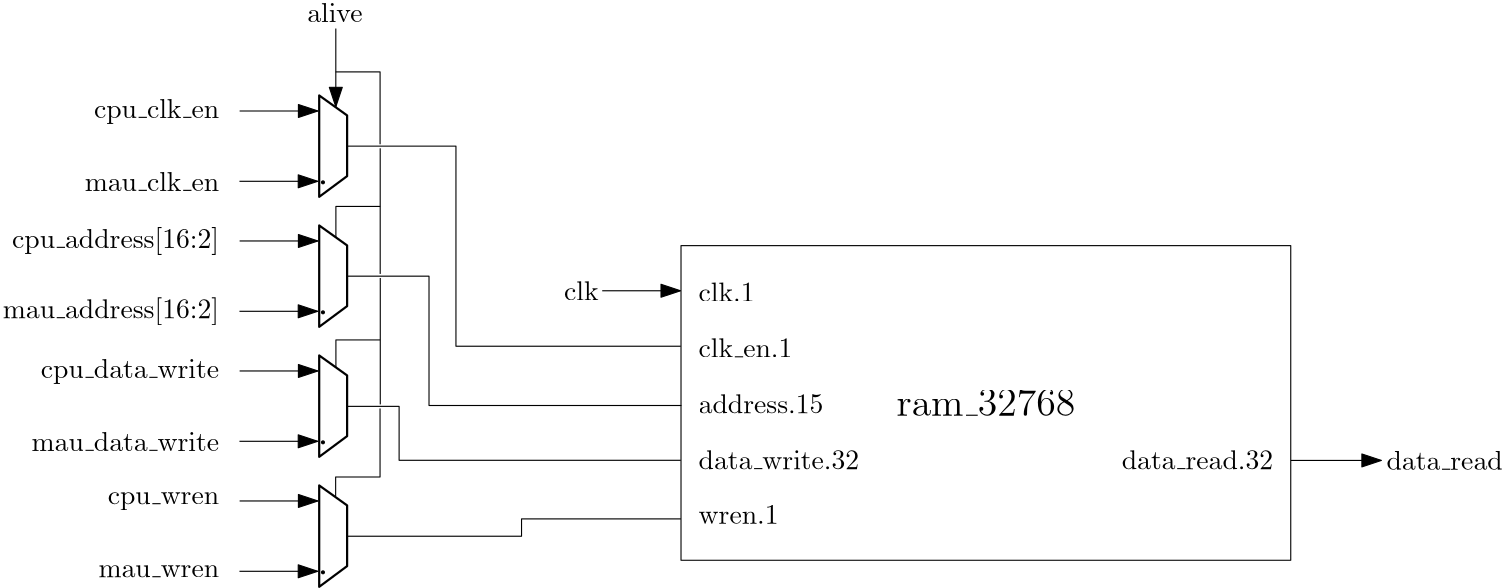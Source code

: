 <?xml version="1.0"?>
<!DOCTYPE ipe SYSTEM "ipe.dtd">
<ipe version="70218" creator="Ipe 7.2.23">
<info created="D:20210504004347" modified="D:20210504004408"/>
<ipestyle name="basic">
<symbol name="arrow/arc(spx)">
<path stroke="sym-stroke" fill="sym-stroke" pen="sym-pen">
0 0 m
-1 0.333 l
-1 -0.333 l
h
</path>
</symbol>
<symbol name="arrow/farc(spx)">
<path stroke="sym-stroke" fill="white" pen="sym-pen">
0 0 m
-1 0.333 l
-1 -0.333 l
h
</path>
</symbol>
<symbol name="arrow/ptarc(spx)">
<path stroke="sym-stroke" fill="sym-stroke" pen="sym-pen">
0 0 m
-1 0.333 l
-0.8 0 l
-1 -0.333 l
h
</path>
</symbol>
<symbol name="arrow/fptarc(spx)">
<path stroke="sym-stroke" fill="white" pen="sym-pen">
0 0 m
-1 0.333 l
-0.8 0 l
-1 -0.333 l
h
</path>
</symbol>
<symbol name="mark/circle(sx)" transformations="translations">
<path fill="sym-stroke">
0.6 0 0 0.6 0 0 e
0.4 0 0 0.4 0 0 e
</path>
</symbol>
<symbol name="mark/disk(sx)" transformations="translations">
<path fill="sym-stroke">
0.6 0 0 0.6 0 0 e
</path>
</symbol>
<symbol name="mark/fdisk(sfx)" transformations="translations">
<group>
<path fill="sym-fill">
0.5 0 0 0.5 0 0 e
</path>
<path fill="sym-stroke" fillrule="eofill">
0.6 0 0 0.6 0 0 e
0.4 0 0 0.4 0 0 e
</path>
</group>
</symbol>
<symbol name="mark/box(sx)" transformations="translations">
<path fill="sym-stroke" fillrule="eofill">
-0.6 -0.6 m
0.6 -0.6 l
0.6 0.6 l
-0.6 0.6 l
h
-0.4 -0.4 m
0.4 -0.4 l
0.4 0.4 l
-0.4 0.4 l
h
</path>
</symbol>
<symbol name="mark/square(sx)" transformations="translations">
<path fill="sym-stroke">
-0.6 -0.6 m
0.6 -0.6 l
0.6 0.6 l
-0.6 0.6 l
h
</path>
</symbol>
<symbol name="mark/fsquare(sfx)" transformations="translations">
<group>
<path fill="sym-fill">
-0.5 -0.5 m
0.5 -0.5 l
0.5 0.5 l
-0.5 0.5 l
h
</path>
<path fill="sym-stroke" fillrule="eofill">
-0.6 -0.6 m
0.6 -0.6 l
0.6 0.6 l
-0.6 0.6 l
h
-0.4 -0.4 m
0.4 -0.4 l
0.4 0.4 l
-0.4 0.4 l
h
</path>
</group>
</symbol>
<symbol name="mark/cross(sx)" transformations="translations">
<group>
<path fill="sym-stroke">
-0.43 -0.57 m
0.57 0.43 l
0.43 0.57 l
-0.57 -0.43 l
h
</path>
<path fill="sym-stroke">
-0.43 0.57 m
0.57 -0.43 l
0.43 -0.57 l
-0.57 0.43 l
h
</path>
</group>
</symbol>
<symbol name="arrow/fnormal(spx)">
<path stroke="sym-stroke" fill="white" pen="sym-pen">
0 0 m
-1 0.333 l
-1 -0.333 l
h
</path>
</symbol>
<symbol name="arrow/pointed(spx)">
<path stroke="sym-stroke" fill="sym-stroke" pen="sym-pen">
0 0 m
-1 0.333 l
-0.8 0 l
-1 -0.333 l
h
</path>
</symbol>
<symbol name="arrow/fpointed(spx)">
<path stroke="sym-stroke" fill="white" pen="sym-pen">
0 0 m
-1 0.333 l
-0.8 0 l
-1 -0.333 l
h
</path>
</symbol>
<symbol name="arrow/linear(spx)">
<path stroke="sym-stroke" pen="sym-pen">
-1 0.333 m
0 0 l
-1 -0.333 l
</path>
</symbol>
<symbol name="arrow/fdouble(spx)">
<path stroke="sym-stroke" fill="white" pen="sym-pen">
0 0 m
-1 0.333 l
-1 -0.333 l
h
-1 0 m
-2 0.333 l
-2 -0.333 l
h
</path>
</symbol>
<symbol name="arrow/double(spx)">
<path stroke="sym-stroke" fill="sym-stroke" pen="sym-pen">
0 0 m
-1 0.333 l
-1 -0.333 l
h
-1 0 m
-2 0.333 l
-2 -0.333 l
h
</path>
</symbol>
<symbol name="arrow/mid-normal(spx)">
<path stroke="sym-stroke" fill="sym-stroke" pen="sym-pen">
0.5 0 m
-0.5 0.333 l
-0.5 -0.333 l
h
</path>
</symbol>
<symbol name="arrow/mid-fnormal(spx)">
<path stroke="sym-stroke" fill="white" pen="sym-pen">
0.5 0 m
-0.5 0.333 l
-0.5 -0.333 l
h
</path>
</symbol>
<symbol name="arrow/mid-pointed(spx)">
<path stroke="sym-stroke" fill="sym-stroke" pen="sym-pen">
0.5 0 m
-0.5 0.333 l
-0.3 0 l
-0.5 -0.333 l
h
</path>
</symbol>
<symbol name="arrow/mid-fpointed(spx)">
<path stroke="sym-stroke" fill="white" pen="sym-pen">
0.5 0 m
-0.5 0.333 l
-0.3 0 l
-0.5 -0.333 l
h
</path>
</symbol>
<symbol name="arrow/mid-double(spx)">
<path stroke="sym-stroke" fill="sym-stroke" pen="sym-pen">
1 0 m
0 0.333 l
0 -0.333 l
h
0 0 m
-1 0.333 l
-1 -0.333 l
h
</path>
</symbol>
<symbol name="arrow/mid-fdouble(spx)">
<path stroke="sym-stroke" fill="white" pen="sym-pen">
1 0 m
0 0.333 l
0 -0.333 l
h
0 0 m
-1 0.333 l
-1 -0.333 l
h
</path>
</symbol>
<anglesize name="22.5 deg" value="22.5"/>
<anglesize name="30 deg" value="30"/>
<anglesize name="45 deg" value="45"/>
<anglesize name="60 deg" value="60"/>
<anglesize name="90 deg" value="90"/>
<arrowsize name="large" value="10"/>
<arrowsize name="small" value="5"/>
<arrowsize name="tiny" value="3"/>
<color name="blue" value="0 0 1"/>
<color name="brown" value="0.647 0.165 0.165"/>
<color name="darkblue" value="0 0 0.545"/>
<color name="darkcyan" value="0 0.545 0.545"/>
<color name="darkgray" value="0.663"/>
<color name="darkgreen" value="0 0.392 0"/>
<color name="darkmagenta" value="0.545 0 0.545"/>
<color name="darkorange" value="1 0.549 0"/>
<color name="darkred" value="0.545 0 0"/>
<color name="gold" value="1 0.843 0"/>
<color name="gray" value="0.745"/>
<color name="green" value="0 1 0"/>
<color name="lightblue" value="0.678 0.847 0.902"/>
<color name="lightcyan" value="0.878 1 1"/>
<color name="lightgray" value="0.827"/>
<color name="lightgreen" value="0.565 0.933 0.565"/>
<color name="lightyellow" value="1 1 0.878"/>
<color name="navy" value="0 0 0.502"/>
<color name="orange" value="1 0.647 0"/>
<color name="pink" value="1 0.753 0.796"/>
<color name="purple" value="0.627 0.125 0.941"/>
<color name="red" value="1 0 0"/>
<color name="seagreen" value="0.18 0.545 0.341"/>
<color name="turquoise" value="0.251 0.878 0.816"/>
<color name="violet" value="0.933 0.51 0.933"/>
<color name="yellow" value="1 1 0"/>
<dashstyle name="dash dot dotted" value="[4 2 1 2 1 2] 0"/>
<dashstyle name="dash dotted" value="[4 2 1 2] 0"/>
<dashstyle name="dashed" value="[4] 0"/>
<dashstyle name="dotted" value="[1 3] 0"/>
<gridsize name="10 pts (~3.5 mm)" value="10"/>
<gridsize name="14 pts (~5 mm)" value="14"/>
<gridsize name="16 pts (~6 mm)" value="16"/>
<gridsize name="20 pts (~7 mm)" value="20"/>
<gridsize name="28 pts (~10 mm)" value="28"/>
<gridsize name="32 pts (~12 mm)" value="32"/>
<gridsize name="4 pts" value="4"/>
<gridsize name="56 pts (~20 mm)" value="56"/>
<gridsize name="8 pts (~3 mm)" value="8"/>
<opacity name="10%" value="0.1"/>
<opacity name="30%" value="0.3"/>
<opacity name="50%" value="0.5"/>
<opacity name="75%" value="0.75"/>
<pen name="fat" value="1.2"/>
<pen name="heavier" value="0.8"/>
<pen name="ultrafat" value="2"/>
<symbolsize name="large" value="5"/>
<symbolsize name="small" value="2"/>
<symbolsize name="tiny" value="1.1"/>
<textsize name="Huge" value="\Huge"/>
<textsize name="LARGE" value="\LARGE"/>
<textsize name="Large" value="\Large"/>
<textsize name="footnote" value="\footnotesize"/>
<textsize name="huge" value="\huge"/>
<textsize name="large" value="\large"/>
<textsize name="small" value="\small"/>
<textsize name="tiny" value="\tiny"/>
<textstyle name="center" begin="\begin{center}" end="\end{center}"/>
<textstyle name="item" begin="\begin{itemize}\item{}" end="\end{itemize}"/>
<textstyle name="itemize" begin="\begin{itemize}" end="\end{itemize}"/>
<tiling name="falling" angle="-60" step="4" width="1"/>
<tiling name="rising" angle="30" step="4" width="1"/>
</ipestyle>
<page>
<layer name="alpha"/>
<view layers="alpha" active="alpha"/>
<group layer="alpha" matrix="1 0 0 1 -25.5819 171.027">
<text matrix="1 0 0 1 195.411 -309.056" transformations="translations" pos="176 768" stroke="black" type="label" width="64.367" height="9.245" depth="0" valign="baseline" size="Large">ram\_32768</text>
<path matrix="1 0 0 1 188.969 -282.84" stroke="black">
104.873 803.043 m
104.873 689.77 l
324.378 689.77 l
324.378 803.043 l
h
</path>
<group matrix="1 0 0 1 188.168 -283.892">
<text transformations="translations" pos="112 784" stroke="black" type="label" width="20.202" height="6.918" depth="0" valign="baseline">clk.1</text>
<text matrix="1 0 0 1 0 11.8755" transformations="translations" pos="112 752" stroke="black" type="label" width="33.751" height="6.918" depth="0" valign="baseline">clk\_en.1</text>
<text matrix="1 0 0 1 0 7.751" transformations="translations" pos="112 736" stroke="black" type="label" width="44.97" height="6.918" depth="0" valign="baseline">address.15</text>
<text matrix="1 0 0 1 0 3.6265" transformations="translations" pos="112 720" stroke="black" type="label" width="57.855" height="6.918" depth="0" valign="baseline">data\_write.32</text>
<text transformations="translations" pos="112 704" stroke="black" type="label" width="28.809" height="6.42" depth="0" valign="baseline">wren.1</text>
<text matrix="1 0 0 1 40.3173 -12.3735" transformations="translations" pos="224 736" stroke="black" type="label" width="54.535" height="6.918" depth="0" valign="baseline">data\_read.32</text>
</group>
</group>
<text matrix="1 0 0 1 -39.3941 214.615" transformations="translations" pos="173.075 557.12" stroke="black" type="label" width="19.925" height="6.918" depth="0" valign="baseline">alive</text>
<text matrix="1 0 0 1 -1.14 97.726" transformations="translations" pos="35.5973 519.604" stroke="black" type="label" width="67.53" height="6.918" depth="0" valign="baseline">mau\_data\_write</text>
<text matrix="1 0 0 1 -2.3691 137.652" transformations="translations" pos="40.1474 505.954" stroke="black" type="label" width="64.209" height="6.926" depth="1.93" valign="baseline">cpu\_data\_write</text>
<text matrix="1 0 0 1 17.6166 100.398" transformations="translations" pos="40.9057 471.449" stroke="black" type="label" width="43.465" height="4.289" depth="0" valign="baseline">mau\_wren</text>
<text matrix="1 0 0 1 14.4916 141.462" transformations="translations" pos="47.3517 456.661" stroke="black" type="label" width="40.144" height="4.297" depth="1.93" valign="baseline">cpu\_wren</text>
<text matrix="1 0 0 1 12.2029 318.456" transformations="translations" pos="44.6975 418.744" stroke="black" type="label" width="45.087" height="6.926" depth="1.93" valign="baseline">cpu\_clk\_en</text>
<text matrix="1 0 0 1 2.8161 308.105" transformations="translations" pos="50.7642 402.818" stroke="black" type="label" width="48.407" height="6.918" depth="0" valign="baseline">mau\_clk\_en</text>
<text matrix="1 0 0 1 -28.1846 292.61" transformations="translations" pos="52.2809 372.485" stroke="black" type="label" width="77.891" height="7.473" depth="2.49" valign="baseline">mau\_address[16:2]</text>
<text matrix="1 0 0 1 -34.7231 346.742" transformations="translations" pos="62.1395 343.667" stroke="black" type="label" width="74.571" height="7.473" depth="2.49" valign="baseline">cpu\_address[16:2]</text>
<group matrix="1 0 0 -1 -193.821 1129.22">
<path matrix="0 -0.11398 0.0777052 0 292.144 442.268" stroke="0" fill="white" pen="heavier">
191.62 510.692 m
257.048 640.008 l
448.713 640.008 l
511.832 510.692 l
h
</path>
<path matrix="1 0 0 1 100.466 0" stroke="black" fill="black">
0.528099 0 0 0.528099 232.719 415.21 e
</path>
</group>
<group matrix="1 0 0 -1 -193.821 1082.42">
<path matrix="0 -0.11398 0.0777052 0 292.144 442.268" stroke="0" fill="white" pen="heavier">
191.62 510.692 m
257.048 640.008 l
448.713 640.008 l
511.832 510.692 l
h
</path>
<path matrix="1 0 0 1 100.466 0" stroke="black" fill="black">
0.528099 0 0 0.528099 232.719 415.21 e
</path>
</group>
<group matrix="1 0 0 -1 -193.821 1035.62">
<path matrix="0 -0.11398 0.0777052 0 292.144 442.268" stroke="0" fill="white" pen="heavier">
191.62 510.692 m
257.048 640.008 l
448.713 640.008 l
511.832 510.692 l
h
</path>
<path matrix="1 0 0 1 100.466 0" stroke="black" fill="black">
0.528099 0 0 0.528099 232.719 415.21 e
</path>
</group>
<group matrix="1 0 0 -1 -193.821 988.827">
<path matrix="0 -0.11398 0.0777052 0 292.144 442.268" stroke="0" fill="white" pen="heavier">
191.62 510.692 m
257.048 640.008 l
448.713 640.008 l
511.832 510.692 l
h
</path>
<path matrix="1 0 0 1 100.466 0" stroke="black" fill="black">
0.528099 0 0 0.528099 232.719 415.21 e
</path>
</group>
<path matrix="1.49675 0 0 1.5 -142.429 -44.926" stroke="black" arrow="normal/normal">
168.223 523.082 m
187.042 523.082 l
</path>
<path matrix="1.49675 0 0 1.5 -142.49 -70.24" stroke="black" arrow="normal/normal">
168.223 523.082 m
187.042 523.082 l
</path>
<path matrix="1.49675 0 0 1.5 -142.429 -91.722" stroke="black" arrow="normal/normal">
168.223 523.082 m
187.042 523.082 l
</path>
<path matrix="1.49675 0 0 1.5 -142.49 -117.037" stroke="black" arrow="normal/normal">
168.223 523.082 m
187.042 523.082 l
</path>
<path matrix="1.49675 0 0 1.5 -142.429 -138.52" stroke="black" arrow="normal/normal">
168.223 523.082 m
187.042 523.082 l
</path>
<path matrix="1.49675 0 0 1.5 -142.49 -163.835" stroke="black" arrow="normal/normal">
168.223 523.082 m
187.042 523.082 l
</path>
<path matrix="1.49675 0 0 1.5 -142.429 -185.317" stroke="black" arrow="normal/normal">
168.223 523.082 m
187.042 523.082 l
</path>
<path matrix="1.49675 0 0 1.5 -142.49 -210.632" stroke="black" arrow="normal/normal">
168.223 523.082 m
187.042 523.082 l
</path>
<path matrix="0 -1.49675 1.5 0 -640.636 1021.17" stroke="black" arrow="normal/normal">
168.223 523.082 m
187.042 523.082 l
</path>
<path matrix="1 0 0 1 -56.9048 216.391" stroke="black">
204.952 510.656 m
244.141 510.656 l
244.141 440.794 l
244.141 438.612 l
325.084 438.612 l
</path>
<path matrix="1 0 0 1 -56.9048 216.391" stroke="black">
205.002 463.835 m
234.445 463.835 l
234.445 421.736 l
234.445 419.601 l
234.445 417.288 l
325.156 417.288 l
325.106 417.288 l
</path>
<path matrix="1 0 0 1 -56.9048 216.391" stroke="black">
204.934 416.963 m
223.682 416.963 l
223.682 397.558 l
325.101 397.558 l
</path>
<path matrix="1 0 0 1 -56.9048 216.391" stroke="black">
204.95 370.218 m
267.755 370.218 l
267.755 376.464 l
325.132 376.464 l
</path>
<path matrix="1 0 0 1 -56.9048 216.391" stroke="black">
200.82 537.381 m
216.83 537.381 l
216.83 511.324 l
</path>
<path matrix="1 0 0 1 -56.9048 216.391" stroke="black">
216.873 509.898 m
216.873 464.652 l
</path>
<path matrix="1 0 0 1 -56.9048 216.391" stroke="black">
216.899 463.191 m
216.899 417.67 l
</path>
<path matrix="1 0 0 1 -56.9048 216.391" stroke="black">
216.818 416.209 m
216.818 391.542 l
200.833 391.542 l
200.833 384.705 l
</path>
<path matrix="1 0 0 1 -56.9048 216.391" stroke="black">
216.855 440.887 m
200.927 440.887 l
200.927 431.17 l
</path>
<path matrix="1 0 0 1 -56.9048 216.391" stroke="black">
216.881 488.943 m
200.92 488.943 l
200.92 477.934 l
</path>
<path matrix="1.49675 0 0 1.5 -11.8946 -109.64" stroke="black" arrow="normal/normal">
168.223 523.082 m
187.042 523.082 l
</path>
<text matrix="1 0 0 1 -37.7201 208.967" transformations="translations" pos="263.845 462.557" stroke="black" type="label" width="12.453" height="6.918" depth="0" valign="baseline">clk</text>
<text matrix="1 0 0 1 0.3945 211.075" transformations="translations" pos="521.843 399.453" stroke="black" type="label" width="41.804" height="6.918" depth="0" valign="baseline">data\_read</text>
<path matrix="1 0 0 1 19.117 216.391" stroke="black" arrow="normal/normal">
468.684 397.505 m
501.258 397.505 l
</path>
</page>
</ipe>
